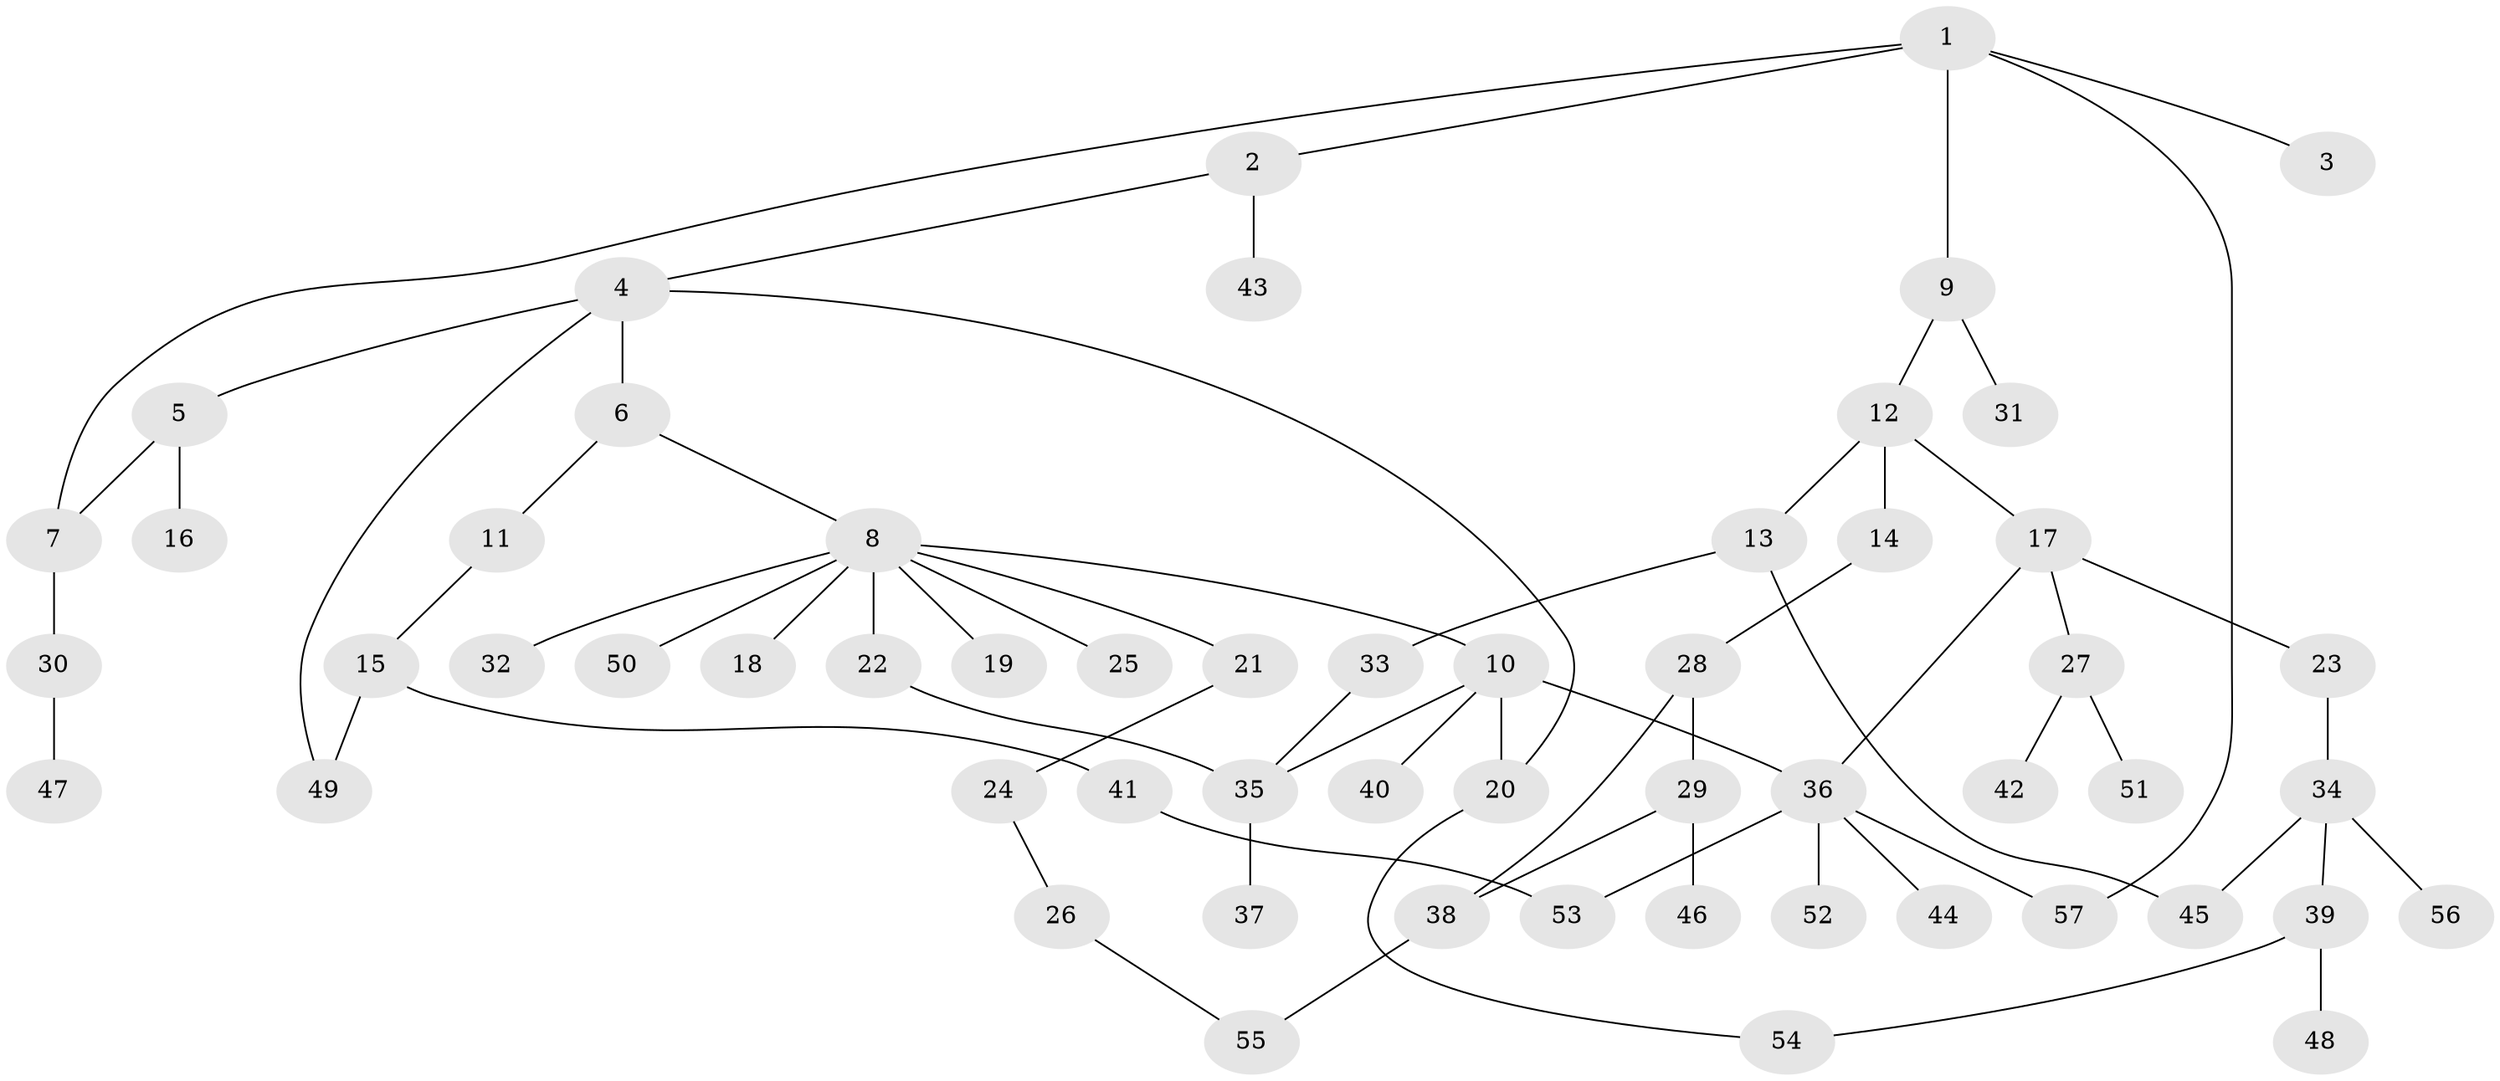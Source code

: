 // Generated by graph-tools (version 1.1) at 2025/34/03/09/25 02:34:33]
// undirected, 57 vertices, 68 edges
graph export_dot {
graph [start="1"]
  node [color=gray90,style=filled];
  1;
  2;
  3;
  4;
  5;
  6;
  7;
  8;
  9;
  10;
  11;
  12;
  13;
  14;
  15;
  16;
  17;
  18;
  19;
  20;
  21;
  22;
  23;
  24;
  25;
  26;
  27;
  28;
  29;
  30;
  31;
  32;
  33;
  34;
  35;
  36;
  37;
  38;
  39;
  40;
  41;
  42;
  43;
  44;
  45;
  46;
  47;
  48;
  49;
  50;
  51;
  52;
  53;
  54;
  55;
  56;
  57;
  1 -- 2;
  1 -- 3;
  1 -- 9;
  1 -- 57;
  1 -- 7;
  2 -- 4;
  2 -- 43;
  4 -- 5;
  4 -- 6;
  4 -- 20;
  4 -- 49;
  5 -- 7;
  5 -- 16;
  6 -- 8;
  6 -- 11;
  7 -- 30;
  8 -- 10;
  8 -- 18;
  8 -- 19;
  8 -- 21;
  8 -- 22;
  8 -- 25;
  8 -- 32;
  8 -- 50;
  9 -- 12;
  9 -- 31;
  10 -- 40;
  10 -- 36;
  10 -- 20;
  10 -- 35;
  11 -- 15;
  12 -- 13;
  12 -- 14;
  12 -- 17;
  13 -- 33;
  13 -- 45;
  14 -- 28;
  15 -- 41;
  15 -- 49;
  17 -- 23;
  17 -- 27;
  17 -- 36;
  20 -- 54;
  21 -- 24;
  22 -- 35;
  23 -- 34;
  24 -- 26;
  26 -- 55;
  27 -- 42;
  27 -- 51;
  28 -- 29;
  28 -- 38;
  29 -- 46;
  29 -- 38;
  30 -- 47;
  33 -- 35;
  34 -- 39;
  34 -- 45;
  34 -- 56;
  35 -- 37;
  36 -- 44;
  36 -- 52;
  36 -- 53;
  36 -- 57;
  38 -- 55;
  39 -- 48;
  39 -- 54;
  41 -- 53;
}
